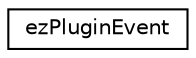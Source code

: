 digraph "Graphical Class Hierarchy"
{
 // LATEX_PDF_SIZE
  edge [fontname="Helvetica",fontsize="10",labelfontname="Helvetica",labelfontsize="10"];
  node [fontname="Helvetica",fontsize="10",shape=record];
  rankdir="LR";
  Node0 [label="ezPluginEvent",height=0.2,width=0.4,color="black", fillcolor="white", style="filled",URL="$d4/d72/structez_plugin_event.htm",tooltip="The data that is broadcast whenever a plugin is (un-) loaded."];
}
